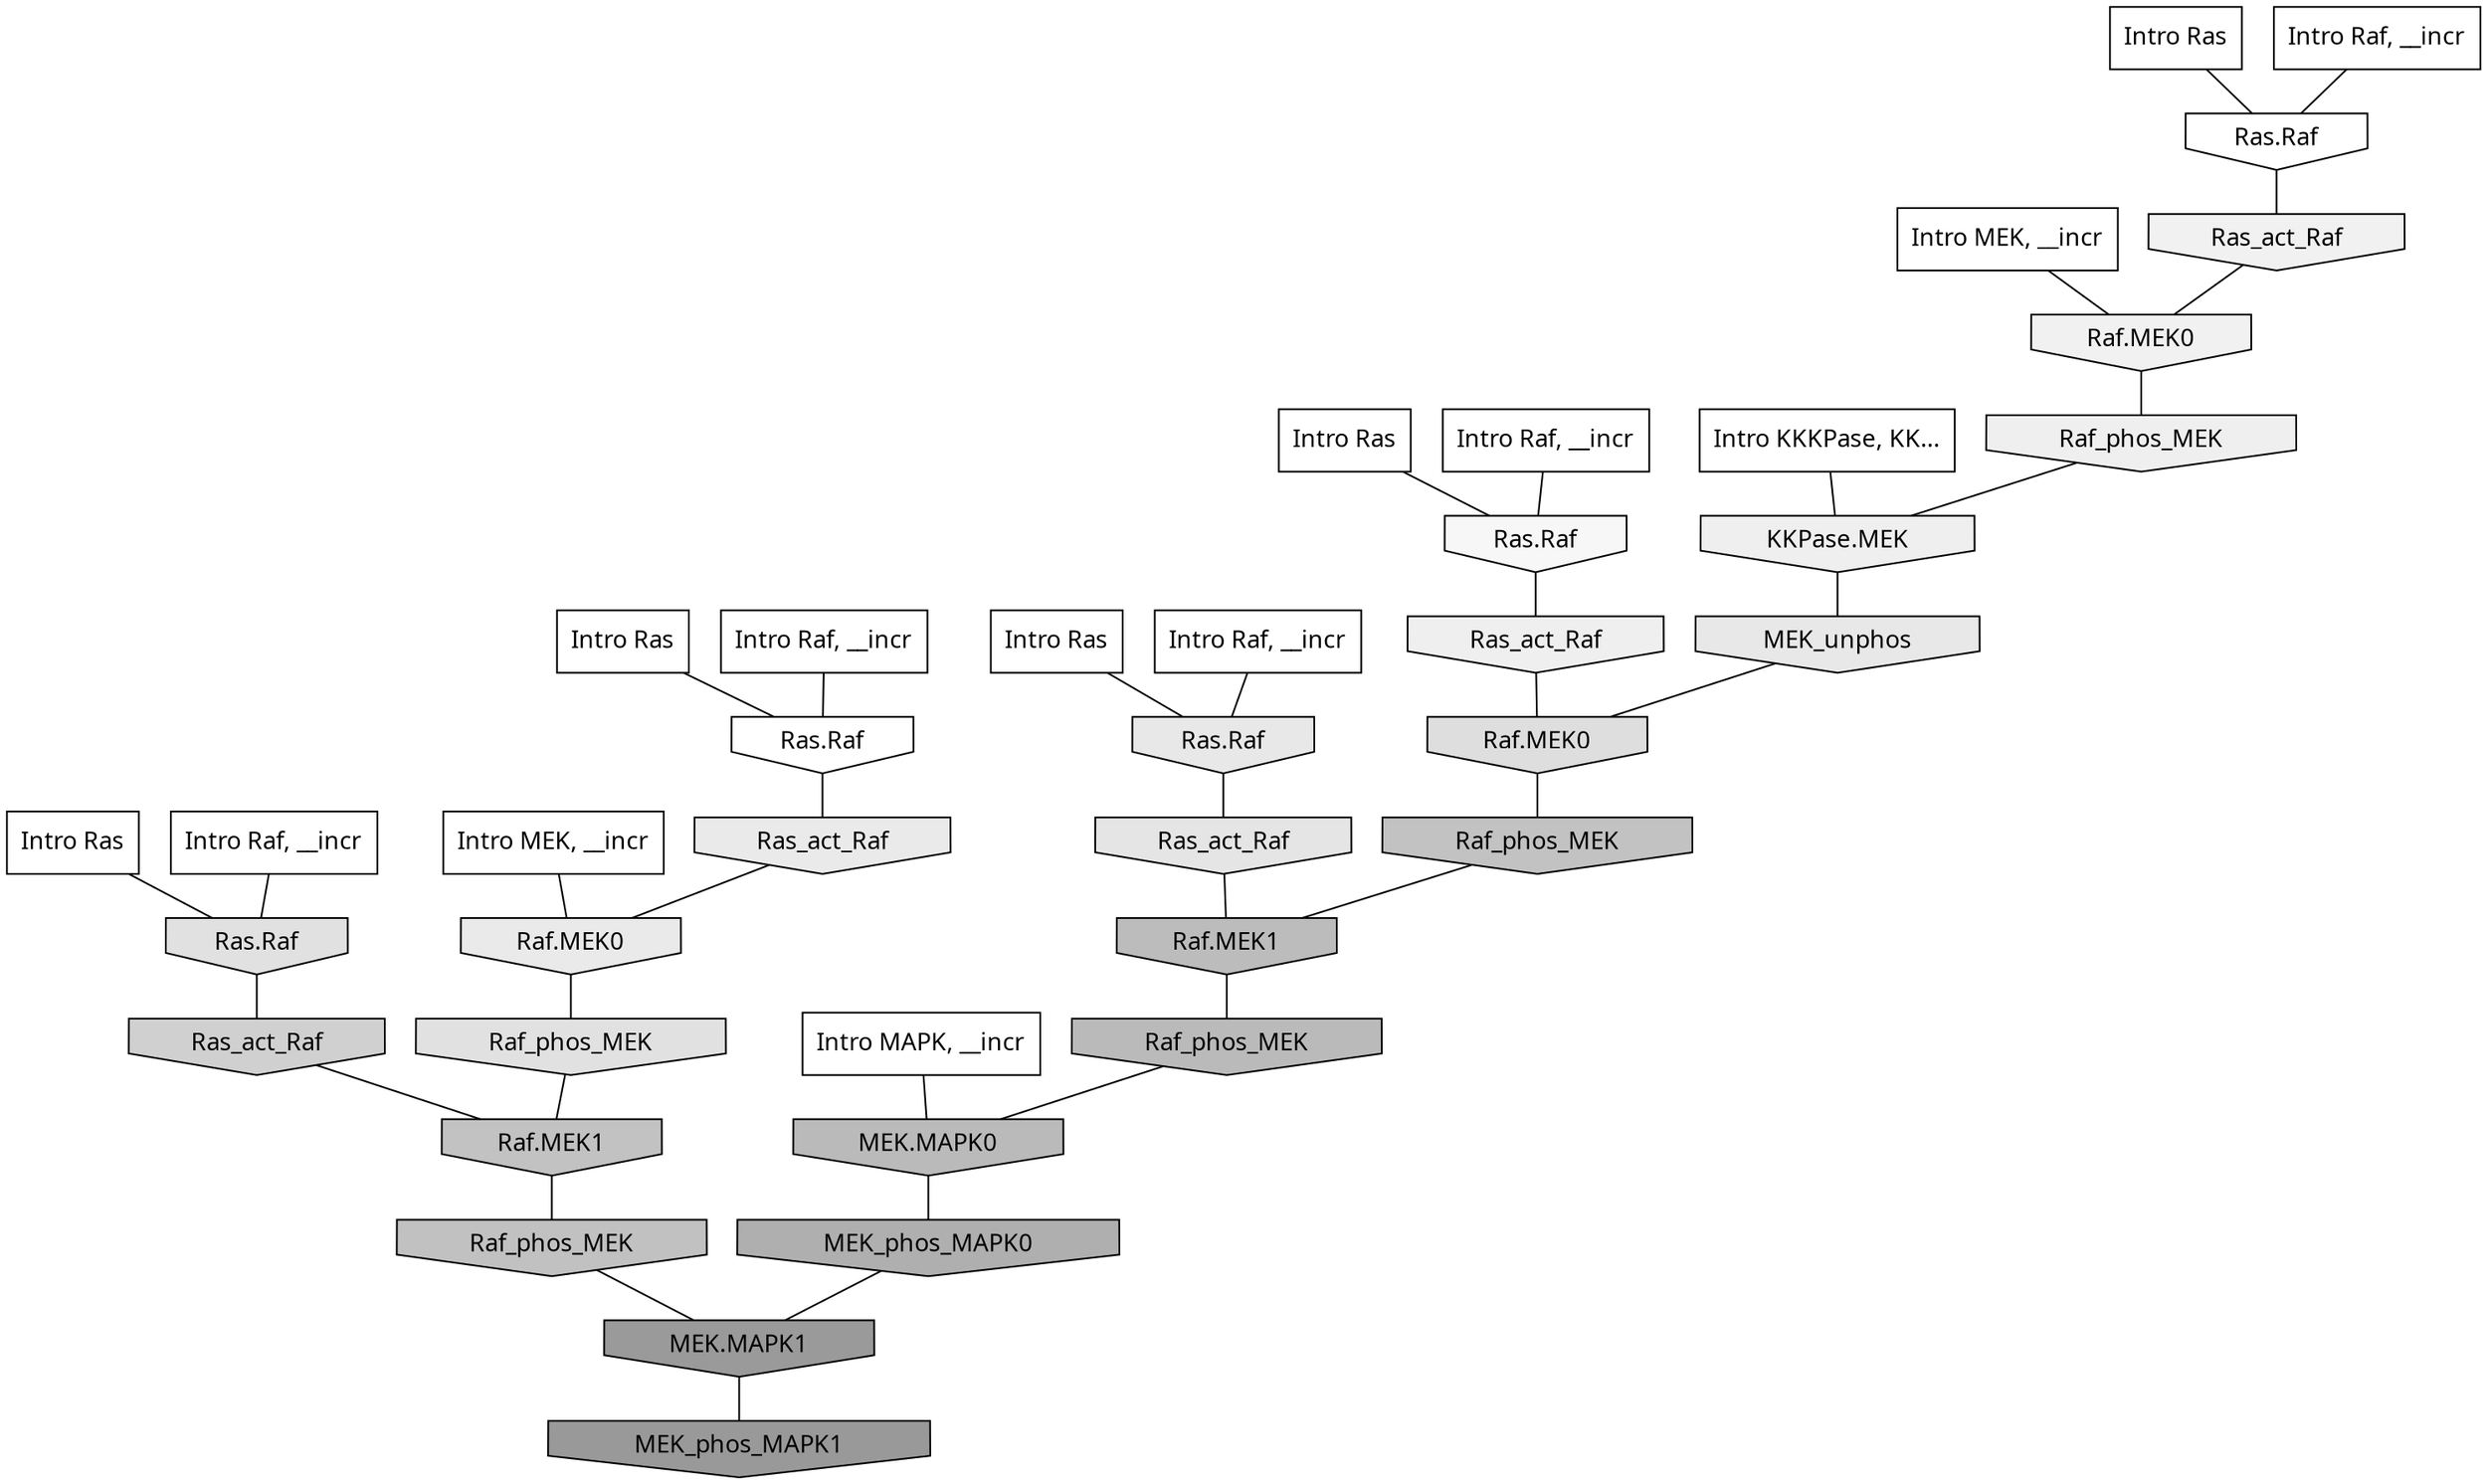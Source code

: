 digraph G{
  rankdir="TB";
  ranksep=0.30;
  node [fontname="CMU Serif"];
  edge [fontname="CMU Serif"];
  
  18 [label="Intro Ras", shape=rectangle, style=filled, fillcolor="0.000 0.000 1.000"]
  
  31 [label="Intro Ras", shape=rectangle, style=filled, fillcolor="0.000 0.000 1.000"]
  
  37 [label="Intro Ras", shape=rectangle, style=filled, fillcolor="0.000 0.000 1.000"]
  
  45 [label="Intro Ras", shape=rectangle, style=filled, fillcolor="0.000 0.000 1.000"]
  
  50 [label="Intro Ras", shape=rectangle, style=filled, fillcolor="0.000 0.000 1.000"]
  
  124 [label="Intro Raf, __incr", shape=rectangle, style=filled, fillcolor="0.000 0.000 1.000"]
  
  271 [label="Intro Raf, __incr", shape=rectangle, style=filled, fillcolor="0.000 0.000 1.000"]
  
  379 [label="Intro Raf, __incr", shape=rectangle, style=filled, fillcolor="0.000 0.000 1.000"]
  
  862 [label="Intro Raf, __incr", shape=rectangle, style=filled, fillcolor="0.000 0.000 1.000"]
  
  979 [label="Intro Raf, __incr", shape=rectangle, style=filled, fillcolor="0.000 0.000 1.000"]
  
  1676 [label="Intro MEK, __incr", shape=rectangle, style=filled, fillcolor="0.000 0.000 1.000"]
  
  1813 [label="Intro MEK, __incr", shape=rectangle, style=filled, fillcolor="0.000 0.000 1.000"]
  
  2401 [label="Intro MAPK, __incr", shape=rectangle, style=filled, fillcolor="0.000 0.000 1.000"]
  
  3108 [label="Intro KKKPase, KK...", shape=rectangle, style=filled, fillcolor="0.000 0.000 1.000"]
  
  3241 [label="Ras.Raf", shape=invhouse, style=filled, fillcolor="0.000 0.000 1.000"]
  
  3271 [label="Ras.Raf", shape=invhouse, style=filled, fillcolor="0.000 0.000 1.000"]
  
  3514 [label="Ras.Raf", shape=invhouse, style=filled, fillcolor="0.000 0.000 0.966"]
  
  3693 [label="Ras_act_Raf", shape=invhouse, style=filled, fillcolor="0.000 0.000 0.945"]
  
  3696 [label="Raf.MEK0", shape=invhouse, style=filled, fillcolor="0.000 0.000 0.945"]
  
  3801 [label="Ras_act_Raf", shape=invhouse, style=filled, fillcolor="0.000 0.000 0.937"]
  
  3813 [label="Raf_phos_MEK", shape=invhouse, style=filled, fillcolor="0.000 0.000 0.936"]
  
  3839 [label="KKPase.MEK", shape=invhouse, style=filled, fillcolor="0.000 0.000 0.935"]
  
  4129 [label="Ras_act_Raf", shape=invhouse, style=filled, fillcolor="0.000 0.000 0.915"]
  
  4132 [label="Raf.MEK0", shape=invhouse, style=filled, fillcolor="0.000 0.000 0.915"]
  
  4235 [label="MEK_unphos", shape=invhouse, style=filled, fillcolor="0.000 0.000 0.907"]
  
  4248 [label="Ras.Raf", shape=invhouse, style=filled, fillcolor="0.000 0.000 0.907"]
  
  4408 [label="Ras_act_Raf", shape=invhouse, style=filled, fillcolor="0.000 0.000 0.896"]
  
  4593 [label="Raf_phos_MEK", shape=invhouse, style=filled, fillcolor="0.000 0.000 0.882"]
  
  4659 [label="Ras.Raf", shape=invhouse, style=filled, fillcolor="0.000 0.000 0.879"]
  
  4831 [label="Raf.MEK0", shape=invhouse, style=filled, fillcolor="0.000 0.000 0.869"]
  
  5721 [label="Ras_act_Raf", shape=invhouse, style=filled, fillcolor="0.000 0.000 0.815"]
  
  6916 [label="Raf.MEK1", shape=invhouse, style=filled, fillcolor="0.000 0.000 0.761"]
  
  6955 [label="Raf_phos_MEK", shape=invhouse, style=filled, fillcolor="0.000 0.000 0.760"]
  
  7046 [label="Raf_phos_MEK", shape=invhouse, style=filled, fillcolor="0.000 0.000 0.756"]
  
  7649 [label="Raf.MEK1", shape=invhouse, style=filled, fillcolor="0.000 0.000 0.738"]
  
  7867 [label="Raf_phos_MEK", shape=invhouse, style=filled, fillcolor="0.000 0.000 0.730"]
  
  7870 [label="MEK.MAPK0", shape=invhouse, style=filled, fillcolor="0.000 0.000 0.730"]
  
  9330 [label="MEK_phos_MAPK0", shape=invhouse, style=filled, fillcolor="0.000 0.000 0.687"]
  
  13730 [label="MEK.MAPK1", shape=invhouse, style=filled, fillcolor="0.000 0.000 0.604"]
  
  13990 [label="MEK_phos_MAPK1", shape=invhouse, style=filled, fillcolor="0.000 0.000 0.600"]
  
  
  13730 -> 13990 [dir=none, color="0.000 0.000 0.000"] 
  9330 -> 13730 [dir=none, color="0.000 0.000 0.000"] 
  7870 -> 9330 [dir=none, color="0.000 0.000 0.000"] 
  7867 -> 7870 [dir=none, color="0.000 0.000 0.000"] 
  7649 -> 7867 [dir=none, color="0.000 0.000 0.000"] 
  7046 -> 13730 [dir=none, color="0.000 0.000 0.000"] 
  6955 -> 7649 [dir=none, color="0.000 0.000 0.000"] 
  6916 -> 7046 [dir=none, color="0.000 0.000 0.000"] 
  5721 -> 6916 [dir=none, color="0.000 0.000 0.000"] 
  4831 -> 6955 [dir=none, color="0.000 0.000 0.000"] 
  4659 -> 5721 [dir=none, color="0.000 0.000 0.000"] 
  4593 -> 6916 [dir=none, color="0.000 0.000 0.000"] 
  4408 -> 7649 [dir=none, color="0.000 0.000 0.000"] 
  4248 -> 4408 [dir=none, color="0.000 0.000 0.000"] 
  4235 -> 4831 [dir=none, color="0.000 0.000 0.000"] 
  4132 -> 4593 [dir=none, color="0.000 0.000 0.000"] 
  4129 -> 4132 [dir=none, color="0.000 0.000 0.000"] 
  3839 -> 4235 [dir=none, color="0.000 0.000 0.000"] 
  3813 -> 3839 [dir=none, color="0.000 0.000 0.000"] 
  3801 -> 4831 [dir=none, color="0.000 0.000 0.000"] 
  3696 -> 3813 [dir=none, color="0.000 0.000 0.000"] 
  3693 -> 3696 [dir=none, color="0.000 0.000 0.000"] 
  3514 -> 3801 [dir=none, color="0.000 0.000 0.000"] 
  3271 -> 4129 [dir=none, color="0.000 0.000 0.000"] 
  3241 -> 3693 [dir=none, color="0.000 0.000 0.000"] 
  3108 -> 3839 [dir=none, color="0.000 0.000 0.000"] 
  2401 -> 7870 [dir=none, color="0.000 0.000 0.000"] 
  1813 -> 4132 [dir=none, color="0.000 0.000 0.000"] 
  1676 -> 3696 [dir=none, color="0.000 0.000 0.000"] 
  979 -> 3271 [dir=none, color="0.000 0.000 0.000"] 
  862 -> 3241 [dir=none, color="0.000 0.000 0.000"] 
  379 -> 4248 [dir=none, color="0.000 0.000 0.000"] 
  271 -> 3514 [dir=none, color="0.000 0.000 0.000"] 
  124 -> 4659 [dir=none, color="0.000 0.000 0.000"] 
  50 -> 3271 [dir=none, color="0.000 0.000 0.000"] 
  45 -> 3241 [dir=none, color="0.000 0.000 0.000"] 
  37 -> 4248 [dir=none, color="0.000 0.000 0.000"] 
  31 -> 3514 [dir=none, color="0.000 0.000 0.000"] 
  18 -> 4659 [dir=none, color="0.000 0.000 0.000"] 
  
  }
